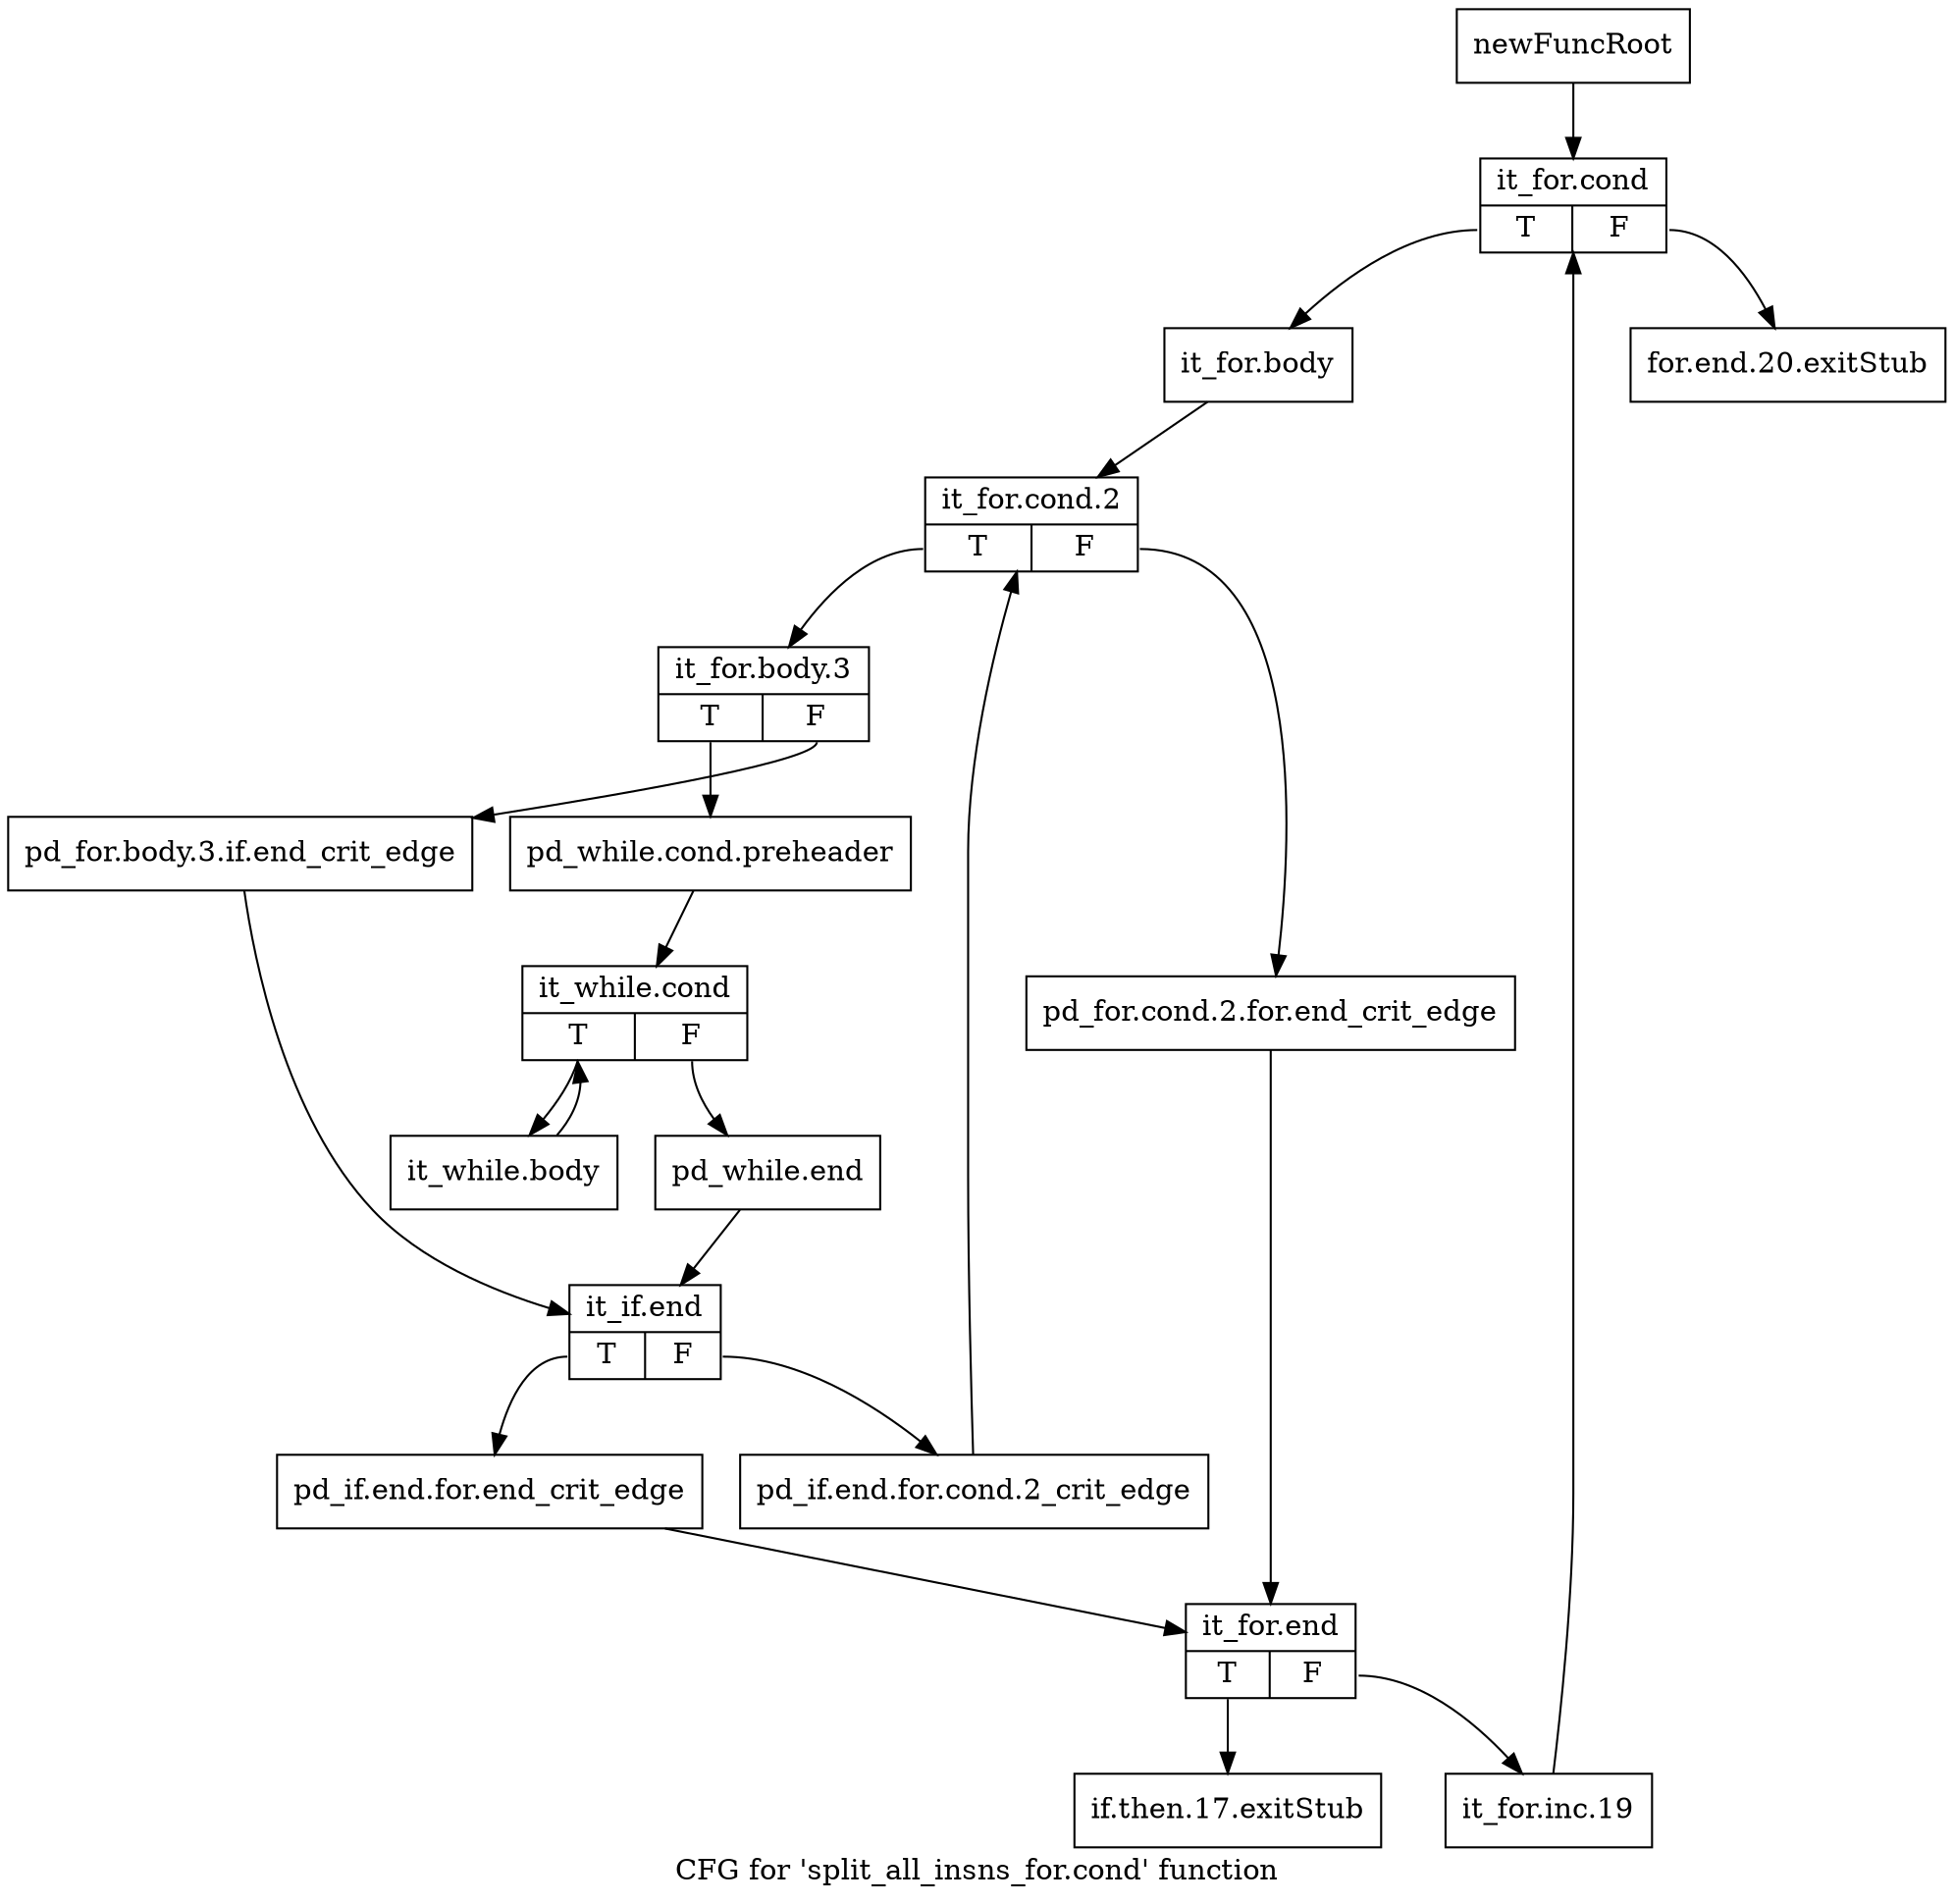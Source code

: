 digraph "CFG for 'split_all_insns_for.cond' function" {
	label="CFG for 'split_all_insns_for.cond' function";

	Node0xb8ad2b0 [shape=record,label="{newFuncRoot}"];
	Node0xb8ad2b0 -> Node0xb8ad3a0;
	Node0xb8ad300 [shape=record,label="{for.end.20.exitStub}"];
	Node0xb8ad350 [shape=record,label="{if.then.17.exitStub}"];
	Node0xb8ad3a0 [shape=record,label="{it_for.cond|{<s0>T|<s1>F}}"];
	Node0xb8ad3a0:s0 -> Node0xb8ad3f0;
	Node0xb8ad3a0:s1 -> Node0xb8ad300;
	Node0xb8ad3f0 [shape=record,label="{it_for.body}"];
	Node0xb8ad3f0 -> Node0xb8ad440;
	Node0xb8ad440 [shape=record,label="{it_for.cond.2|{<s0>T|<s1>F}}"];
	Node0xb8ad440:s0 -> Node0xb8ad4e0;
	Node0xb8ad440:s1 -> Node0xb8ad490;
	Node0xb8ad490 [shape=record,label="{pd_for.cond.2.for.end_crit_edge}"];
	Node0xb8ad490 -> Node0xb8ad760;
	Node0xb8ad4e0 [shape=record,label="{it_for.body.3|{<s0>T|<s1>F}}"];
	Node0xb8ad4e0:s0 -> Node0xb8ad580;
	Node0xb8ad4e0:s1 -> Node0xb8ad530;
	Node0xb8ad530 [shape=record,label="{pd_for.body.3.if.end_crit_edge}"];
	Node0xb8ad530 -> Node0xb8ad670;
	Node0xb8ad580 [shape=record,label="{pd_while.cond.preheader}"];
	Node0xb8ad580 -> Node0xb8ad5d0;
	Node0xb8ad5d0 [shape=record,label="{it_while.cond|{<s0>T|<s1>F}}"];
	Node0xb8ad5d0:s0 -> Node0xb8ad800;
	Node0xb8ad5d0:s1 -> Node0xb8ad620;
	Node0xb8ad620 [shape=record,label="{pd_while.end}"];
	Node0xb8ad620 -> Node0xb8ad670;
	Node0xb8ad670 [shape=record,label="{it_if.end|{<s0>T|<s1>F}}"];
	Node0xb8ad670:s0 -> Node0xb8ad710;
	Node0xb8ad670:s1 -> Node0xb8ad6c0;
	Node0xb8ad6c0 [shape=record,label="{pd_if.end.for.cond.2_crit_edge}"];
	Node0xb8ad6c0 -> Node0xb8ad440;
	Node0xb8ad710 [shape=record,label="{pd_if.end.for.end_crit_edge}"];
	Node0xb8ad710 -> Node0xb8ad760;
	Node0xb8ad760 [shape=record,label="{it_for.end|{<s0>T|<s1>F}}"];
	Node0xb8ad760:s0 -> Node0xb8ad350;
	Node0xb8ad760:s1 -> Node0xb8ad7b0;
	Node0xb8ad7b0 [shape=record,label="{it_for.inc.19}"];
	Node0xb8ad7b0 -> Node0xb8ad3a0;
	Node0xb8ad800 [shape=record,label="{it_while.body}"];
	Node0xb8ad800 -> Node0xb8ad5d0;
}
